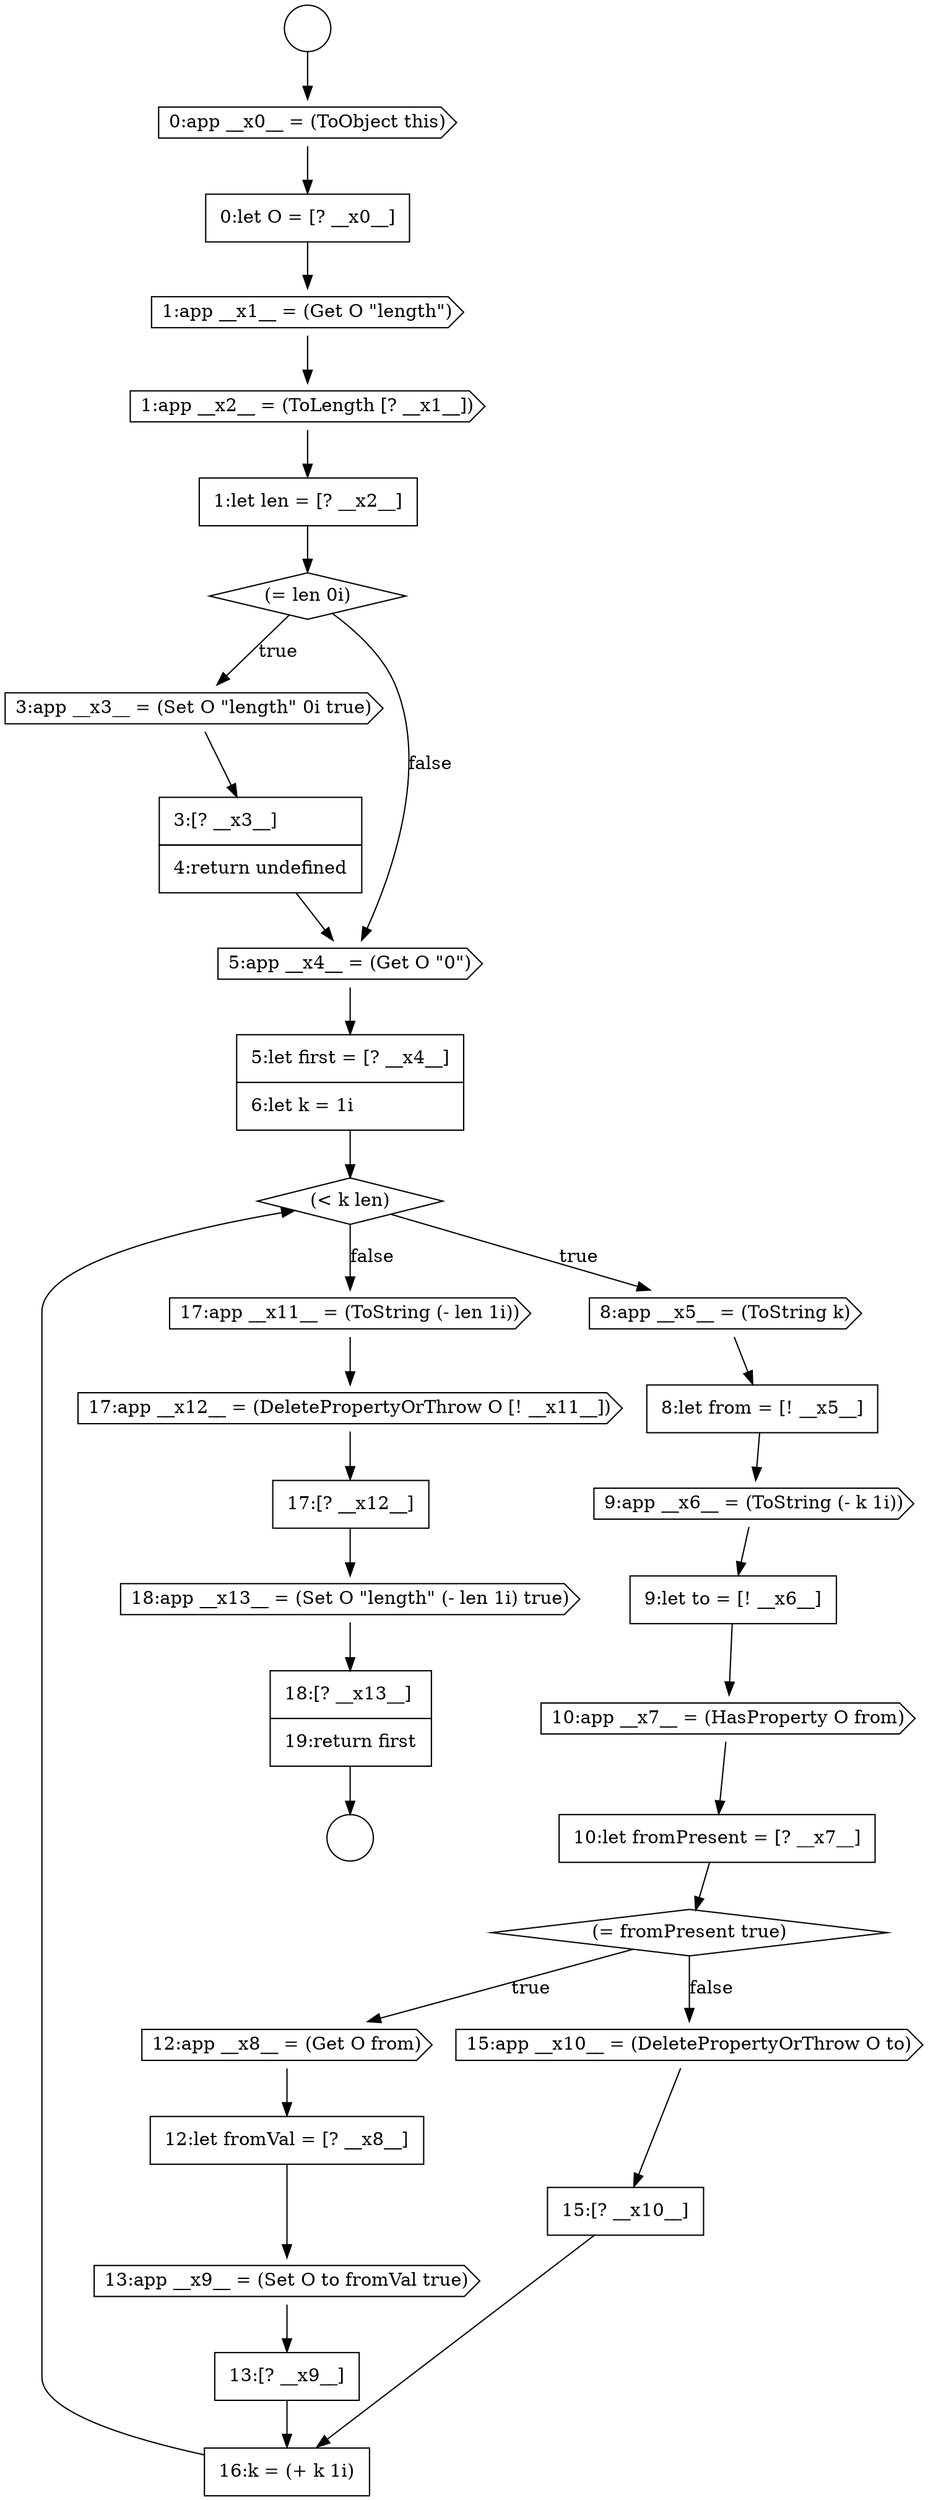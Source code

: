 digraph {
  node14164 [shape=circle label=" " color="black" fillcolor="white" style=filled]
  node14184 [shape=none, margin=0, label=<<font color="black">
    <table border="0" cellborder="1" cellspacing="0" cellpadding="10">
      <tr><td align="left">12:let fromVal = [? __x8__]</td></tr>
    </table>
  </font>> color="black" fillcolor="white" style=filled]
  node14167 [shape=cds, label=<<font color="black">1:app __x1__ = (Get O &quot;length&quot;)</font>> color="black" fillcolor="white" style=filled]
  node14174 [shape=none, margin=0, label=<<font color="black">
    <table border="0" cellborder="1" cellspacing="0" cellpadding="10">
      <tr><td align="left">5:let first = [? __x4__]</td></tr>
      <tr><td align="left">6:let k = 1i</td></tr>
    </table>
  </font>> color="black" fillcolor="white" style=filled]
  node14183 [shape=cds, label=<<font color="black">12:app __x8__ = (Get O from)</font>> color="black" fillcolor="white" style=filled]
  node14178 [shape=cds, label=<<font color="black">9:app __x6__ = (ToString (- k 1i))</font>> color="black" fillcolor="white" style=filled]
  node14194 [shape=none, margin=0, label=<<font color="black">
    <table border="0" cellborder="1" cellspacing="0" cellpadding="10">
      <tr><td align="left">18:[? __x13__]</td></tr>
      <tr><td align="left">19:return first</td></tr>
    </table>
  </font>> color="black" fillcolor="white" style=filled]
  node14182 [shape=diamond, label=<<font color="black">(= fromPresent true)</font>> color="black" fillcolor="white" style=filled]
  node14191 [shape=cds, label=<<font color="black">17:app __x12__ = (DeletePropertyOrThrow O [! __x11__])</font>> color="black" fillcolor="white" style=filled]
  node14171 [shape=cds, label=<<font color="black">3:app __x3__ = (Set O &quot;length&quot; 0i true)</font>> color="black" fillcolor="white" style=filled]
  node14181 [shape=none, margin=0, label=<<font color="black">
    <table border="0" cellborder="1" cellspacing="0" cellpadding="10">
      <tr><td align="left">10:let fromPresent = [? __x7__]</td></tr>
    </table>
  </font>> color="black" fillcolor="white" style=filled]
  node14168 [shape=cds, label=<<font color="black">1:app __x2__ = (ToLength [? __x1__])</font>> color="black" fillcolor="white" style=filled]
  node14188 [shape=none, margin=0, label=<<font color="black">
    <table border="0" cellborder="1" cellspacing="0" cellpadding="10">
      <tr><td align="left">15:[? __x10__]</td></tr>
    </table>
  </font>> color="black" fillcolor="white" style=filled]
  node14192 [shape=none, margin=0, label=<<font color="black">
    <table border="0" cellborder="1" cellspacing="0" cellpadding="10">
      <tr><td align="left">17:[? __x12__]</td></tr>
    </table>
  </font>> color="black" fillcolor="white" style=filled]
  node14173 [shape=cds, label=<<font color="black">5:app __x4__ = (Get O &quot;0&quot;)</font>> color="black" fillcolor="white" style=filled]
  node14163 [shape=circle label=" " color="black" fillcolor="white" style=filled]
  node14189 [shape=none, margin=0, label=<<font color="black">
    <table border="0" cellborder="1" cellspacing="0" cellpadding="10">
      <tr><td align="left">16:k = (+ k 1i)</td></tr>
    </table>
  </font>> color="black" fillcolor="white" style=filled]
  node14180 [shape=cds, label=<<font color="black">10:app __x7__ = (HasProperty O from)</font>> color="black" fillcolor="white" style=filled]
  node14185 [shape=cds, label=<<font color="black">13:app __x9__ = (Set O to fromVal true)</font>> color="black" fillcolor="white" style=filled]
  node14166 [shape=none, margin=0, label=<<font color="black">
    <table border="0" cellborder="1" cellspacing="0" cellpadding="10">
      <tr><td align="left">0:let O = [? __x0__]</td></tr>
    </table>
  </font>> color="black" fillcolor="white" style=filled]
  node14193 [shape=cds, label=<<font color="black">18:app __x13__ = (Set O &quot;length&quot; (- len 1i) true)</font>> color="black" fillcolor="white" style=filled]
  node14190 [shape=cds, label=<<font color="black">17:app __x11__ = (ToString (- len 1i))</font>> color="black" fillcolor="white" style=filled]
  node14169 [shape=none, margin=0, label=<<font color="black">
    <table border="0" cellborder="1" cellspacing="0" cellpadding="10">
      <tr><td align="left">1:let len = [? __x2__]</td></tr>
    </table>
  </font>> color="black" fillcolor="white" style=filled]
  node14175 [shape=diamond, label=<<font color="black">(&lt; k len)</font>> color="black" fillcolor="white" style=filled]
  node14186 [shape=none, margin=0, label=<<font color="black">
    <table border="0" cellborder="1" cellspacing="0" cellpadding="10">
      <tr><td align="left">13:[? __x9__]</td></tr>
    </table>
  </font>> color="black" fillcolor="white" style=filled]
  node14179 [shape=none, margin=0, label=<<font color="black">
    <table border="0" cellborder="1" cellspacing="0" cellpadding="10">
      <tr><td align="left">9:let to = [! __x6__]</td></tr>
    </table>
  </font>> color="black" fillcolor="white" style=filled]
  node14172 [shape=none, margin=0, label=<<font color="black">
    <table border="0" cellborder="1" cellspacing="0" cellpadding="10">
      <tr><td align="left">3:[? __x3__]</td></tr>
      <tr><td align="left">4:return undefined</td></tr>
    </table>
  </font>> color="black" fillcolor="white" style=filled]
  node14177 [shape=none, margin=0, label=<<font color="black">
    <table border="0" cellborder="1" cellspacing="0" cellpadding="10">
      <tr><td align="left">8:let from = [! __x5__]</td></tr>
    </table>
  </font>> color="black" fillcolor="white" style=filled]
  node14187 [shape=cds, label=<<font color="black">15:app __x10__ = (DeletePropertyOrThrow O to)</font>> color="black" fillcolor="white" style=filled]
  node14165 [shape=cds, label=<<font color="black">0:app __x0__ = (ToObject this)</font>> color="black" fillcolor="white" style=filled]
  node14176 [shape=cds, label=<<font color="black">8:app __x5__ = (ToString k)</font>> color="black" fillcolor="white" style=filled]
  node14170 [shape=diamond, label=<<font color="black">(= len 0i)</font>> color="black" fillcolor="white" style=filled]
  node14172 -> node14173 [ color="black"]
  node14194 -> node14164 [ color="black"]
  node14187 -> node14188 [ color="black"]
  node14170 -> node14171 [label=<<font color="black">true</font>> color="black"]
  node14170 -> node14173 [label=<<font color="black">false</font>> color="black"]
  node14189 -> node14175 [ color="black"]
  node14185 -> node14186 [ color="black"]
  node14165 -> node14166 [ color="black"]
  node14174 -> node14175 [ color="black"]
  node14192 -> node14193 [ color="black"]
  node14175 -> node14176 [label=<<font color="black">true</font>> color="black"]
  node14175 -> node14190 [label=<<font color="black">false</font>> color="black"]
  node14193 -> node14194 [ color="black"]
  node14166 -> node14167 [ color="black"]
  node14178 -> node14179 [ color="black"]
  node14181 -> node14182 [ color="black"]
  node14176 -> node14177 [ color="black"]
  node14168 -> node14169 [ color="black"]
  node14177 -> node14178 [ color="black"]
  node14184 -> node14185 [ color="black"]
  node14180 -> node14181 [ color="black"]
  node14186 -> node14189 [ color="black"]
  node14167 -> node14168 [ color="black"]
  node14188 -> node14189 [ color="black"]
  node14179 -> node14180 [ color="black"]
  node14171 -> node14172 [ color="black"]
  node14191 -> node14192 [ color="black"]
  node14173 -> node14174 [ color="black"]
  node14163 -> node14165 [ color="black"]
  node14183 -> node14184 [ color="black"]
  node14190 -> node14191 [ color="black"]
  node14182 -> node14183 [label=<<font color="black">true</font>> color="black"]
  node14182 -> node14187 [label=<<font color="black">false</font>> color="black"]
  node14169 -> node14170 [ color="black"]
}
